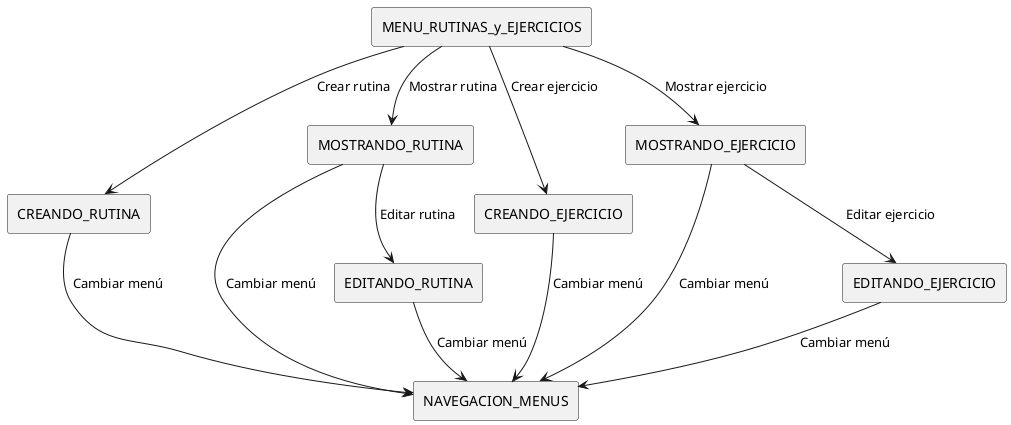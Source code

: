 @startuml 
!define RECTANGLE(x) rectangle x

RECTANGLE(NAVEGACION_MENUS)
RECTANGLE(MENU_RUTINAS_y_EJERCICIOS) 

' Submenús de "Rutinas y Ejercicios"
RECTANGLE(CREANDO_RUTINA) 
RECTANGLE(MOSTRANDO_RUTINA) 
RECTANGLE(EDITANDO_RUTINA) 
RECTANGLE(CREANDO_EJERCICIO) 
RECTANGLE(MOSTRANDO_EJERCICIO) 
RECTANGLE(EDITANDO_EJERCICIO) 

CREANDO_RUTINA --> NAVEGACION_MENUS : Cambiar menú
MOSTRANDO_RUTINA --> NAVEGACION_MENUS : Cambiar menú
EDITANDO_RUTINA --> NAVEGACION_MENUS : Cambiar menú
CREANDO_EJERCICIO --> NAVEGACION_MENUS : Cambiar menú
MOSTRANDO_EJERCICIO --> NAVEGACION_MENUS : Cambiar menú
EDITANDO_EJERCICIO --> NAVEGACION_MENUS : Cambiar menú

' Menú "Rutinas y Ejercicios"
MENU_RUTINAS_y_EJERCICIOS --> CREANDO_RUTINA : Crear rutina
MENU_RUTINAS_y_EJERCICIOS --> CREANDO_EJERCICIO : Crear ejercicio
MENU_RUTINAS_y_EJERCICIOS --> MOSTRANDO_RUTINA : Mostrar rutina
MENU_RUTINAS_y_EJERCICIOS --> MOSTRANDO_EJERCICIO : Mostrar ejercicio
MOSTRANDO_RUTINA --> EDITANDO_RUTINA : Editar rutina
MOSTRANDO_EJERCICIO --> EDITANDO_EJERCICIO : Editar ejercicio

@enduml